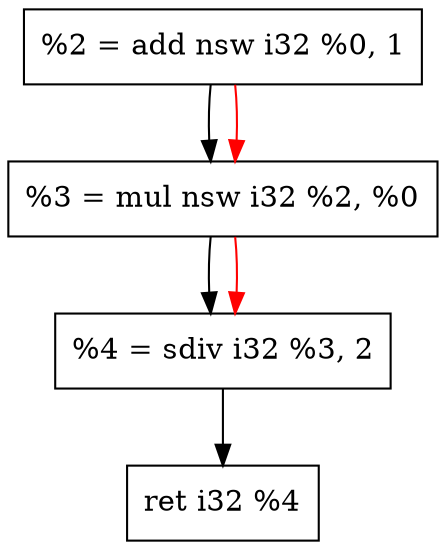 digraph "DFG for '_Z8sum_to_ni' function" {
 Node0x7f8a6c05d010[shape=record, label="  %2 = add nsw i32 %0, 1"];
 Node0x7f8a6c05d0a0[shape=record, label="  %3 = mul nsw i32 %2, %0"];
 Node0x7f8a6c05d130[shape=record, label="  %4 = sdiv i32 %3, 2"];
 Node0x7f8a6c05d1c0[shape=record, label="  ret i32 %4"];
 Node0x7f8a6c05d010 -> Node0x7f8a6c05d0a0
 Node0x7f8a6c05d0a0 -> Node0x7f8a6c05d130
 Node0x7f8a6c05d130 -> Node0x7f8a6c05d1c0
edge [color=red]
 Node0x7f8a6c05d010 -> Node0x7f8a6c05d0a0
 Node0x7f8a6c05d0a0 -> Node0x7f8a6c05d130
}